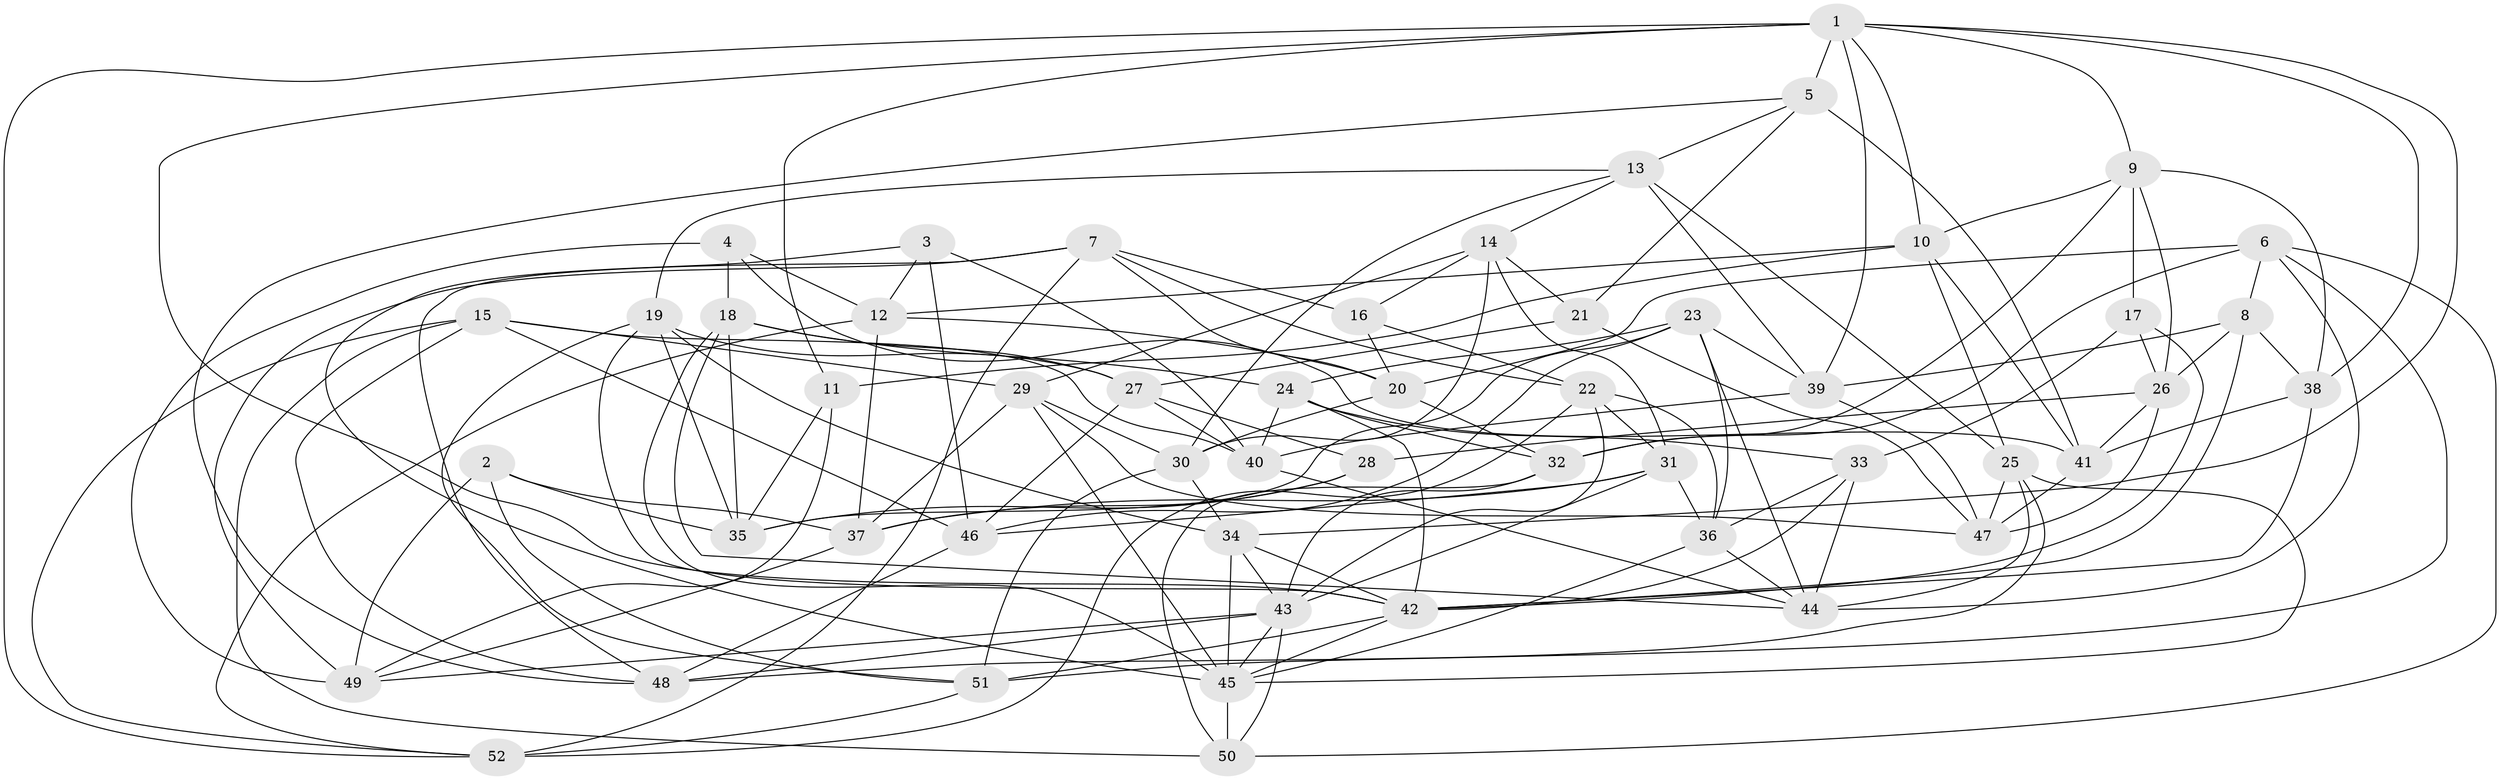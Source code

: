 // original degree distribution, {4: 1.0}
// Generated by graph-tools (version 1.1) at 2025/26/03/09/25 03:26:57]
// undirected, 52 vertices, 152 edges
graph export_dot {
graph [start="1"]
  node [color=gray90,style=filled];
  1;
  2;
  3;
  4;
  5;
  6;
  7;
  8;
  9;
  10;
  11;
  12;
  13;
  14;
  15;
  16;
  17;
  18;
  19;
  20;
  21;
  22;
  23;
  24;
  25;
  26;
  27;
  28;
  29;
  30;
  31;
  32;
  33;
  34;
  35;
  36;
  37;
  38;
  39;
  40;
  41;
  42;
  43;
  44;
  45;
  46;
  47;
  48;
  49;
  50;
  51;
  52;
  1 -- 5 [weight=2.0];
  1 -- 9 [weight=1.0];
  1 -- 10 [weight=1.0];
  1 -- 11 [weight=1.0];
  1 -- 34 [weight=1.0];
  1 -- 38 [weight=1.0];
  1 -- 39 [weight=1.0];
  1 -- 42 [weight=1.0];
  1 -- 52 [weight=1.0];
  2 -- 35 [weight=1.0];
  2 -- 37 [weight=1.0];
  2 -- 49 [weight=1.0];
  2 -- 51 [weight=1.0];
  3 -- 12 [weight=1.0];
  3 -- 40 [weight=1.0];
  3 -- 45 [weight=1.0];
  3 -- 46 [weight=1.0];
  4 -- 12 [weight=1.0];
  4 -- 18 [weight=1.0];
  4 -- 41 [weight=1.0];
  4 -- 49 [weight=1.0];
  5 -- 13 [weight=1.0];
  5 -- 21 [weight=1.0];
  5 -- 41 [weight=1.0];
  5 -- 48 [weight=1.0];
  6 -- 8 [weight=1.0];
  6 -- 20 [weight=1.0];
  6 -- 32 [weight=1.0];
  6 -- 44 [weight=1.0];
  6 -- 50 [weight=1.0];
  6 -- 51 [weight=1.0];
  7 -- 16 [weight=1.0];
  7 -- 20 [weight=1.0];
  7 -- 22 [weight=1.0];
  7 -- 48 [weight=1.0];
  7 -- 49 [weight=1.0];
  7 -- 52 [weight=1.0];
  8 -- 26 [weight=1.0];
  8 -- 38 [weight=2.0];
  8 -- 39 [weight=1.0];
  8 -- 42 [weight=1.0];
  9 -- 10 [weight=1.0];
  9 -- 17 [weight=1.0];
  9 -- 26 [weight=1.0];
  9 -- 32 [weight=1.0];
  9 -- 38 [weight=1.0];
  10 -- 11 [weight=1.0];
  10 -- 12 [weight=1.0];
  10 -- 25 [weight=1.0];
  10 -- 41 [weight=1.0];
  11 -- 35 [weight=1.0];
  11 -- 49 [weight=1.0];
  12 -- 20 [weight=1.0];
  12 -- 37 [weight=1.0];
  12 -- 52 [weight=1.0];
  13 -- 14 [weight=1.0];
  13 -- 19 [weight=1.0];
  13 -- 25 [weight=1.0];
  13 -- 30 [weight=1.0];
  13 -- 39 [weight=1.0];
  14 -- 16 [weight=1.0];
  14 -- 21 [weight=1.0];
  14 -- 29 [weight=1.0];
  14 -- 30 [weight=1.0];
  14 -- 31 [weight=1.0];
  15 -- 29 [weight=1.0];
  15 -- 40 [weight=1.0];
  15 -- 46 [weight=1.0];
  15 -- 48 [weight=1.0];
  15 -- 50 [weight=1.0];
  15 -- 52 [weight=1.0];
  16 -- 20 [weight=1.0];
  16 -- 22 [weight=1.0];
  17 -- 26 [weight=1.0];
  17 -- 33 [weight=1.0];
  17 -- 42 [weight=1.0];
  18 -- 24 [weight=1.0];
  18 -- 27 [weight=1.0];
  18 -- 35 [weight=1.0];
  18 -- 44 [weight=1.0];
  18 -- 45 [weight=1.0];
  19 -- 27 [weight=1.0];
  19 -- 34 [weight=1.0];
  19 -- 35 [weight=1.0];
  19 -- 42 [weight=1.0];
  19 -- 51 [weight=1.0];
  20 -- 30 [weight=1.0];
  20 -- 32 [weight=1.0];
  21 -- 27 [weight=1.0];
  21 -- 47 [weight=1.0];
  22 -- 31 [weight=1.0];
  22 -- 36 [weight=1.0];
  22 -- 43 [weight=1.0];
  22 -- 52 [weight=1.0];
  23 -- 24 [weight=1.0];
  23 -- 35 [weight=1.0];
  23 -- 36 [weight=1.0];
  23 -- 39 [weight=1.0];
  23 -- 44 [weight=1.0];
  23 -- 46 [weight=1.0];
  24 -- 32 [weight=1.0];
  24 -- 33 [weight=1.0];
  24 -- 40 [weight=1.0];
  24 -- 42 [weight=1.0];
  25 -- 44 [weight=1.0];
  25 -- 45 [weight=1.0];
  25 -- 47 [weight=1.0];
  25 -- 48 [weight=1.0];
  26 -- 28 [weight=1.0];
  26 -- 41 [weight=1.0];
  26 -- 47 [weight=1.0];
  27 -- 28 [weight=1.0];
  27 -- 40 [weight=1.0];
  27 -- 46 [weight=1.0];
  28 -- 35 [weight=1.0];
  28 -- 37 [weight=1.0];
  29 -- 30 [weight=1.0];
  29 -- 37 [weight=1.0];
  29 -- 45 [weight=1.0];
  29 -- 47 [weight=1.0];
  30 -- 34 [weight=1.0];
  30 -- 51 [weight=1.0];
  31 -- 36 [weight=1.0];
  31 -- 37 [weight=1.0];
  31 -- 43 [weight=1.0];
  31 -- 46 [weight=1.0];
  32 -- 43 [weight=1.0];
  32 -- 50 [weight=1.0];
  33 -- 36 [weight=1.0];
  33 -- 42 [weight=1.0];
  33 -- 44 [weight=2.0];
  34 -- 42 [weight=1.0];
  34 -- 43 [weight=1.0];
  34 -- 45 [weight=1.0];
  36 -- 44 [weight=1.0];
  36 -- 45 [weight=1.0];
  37 -- 49 [weight=1.0];
  38 -- 41 [weight=1.0];
  38 -- 42 [weight=1.0];
  39 -- 40 [weight=1.0];
  39 -- 47 [weight=1.0];
  40 -- 44 [weight=1.0];
  41 -- 47 [weight=1.0];
  42 -- 45 [weight=1.0];
  42 -- 51 [weight=1.0];
  43 -- 45 [weight=1.0];
  43 -- 48 [weight=1.0];
  43 -- 49 [weight=1.0];
  43 -- 50 [weight=1.0];
  45 -- 50 [weight=2.0];
  46 -- 48 [weight=1.0];
  51 -- 52 [weight=1.0];
}
